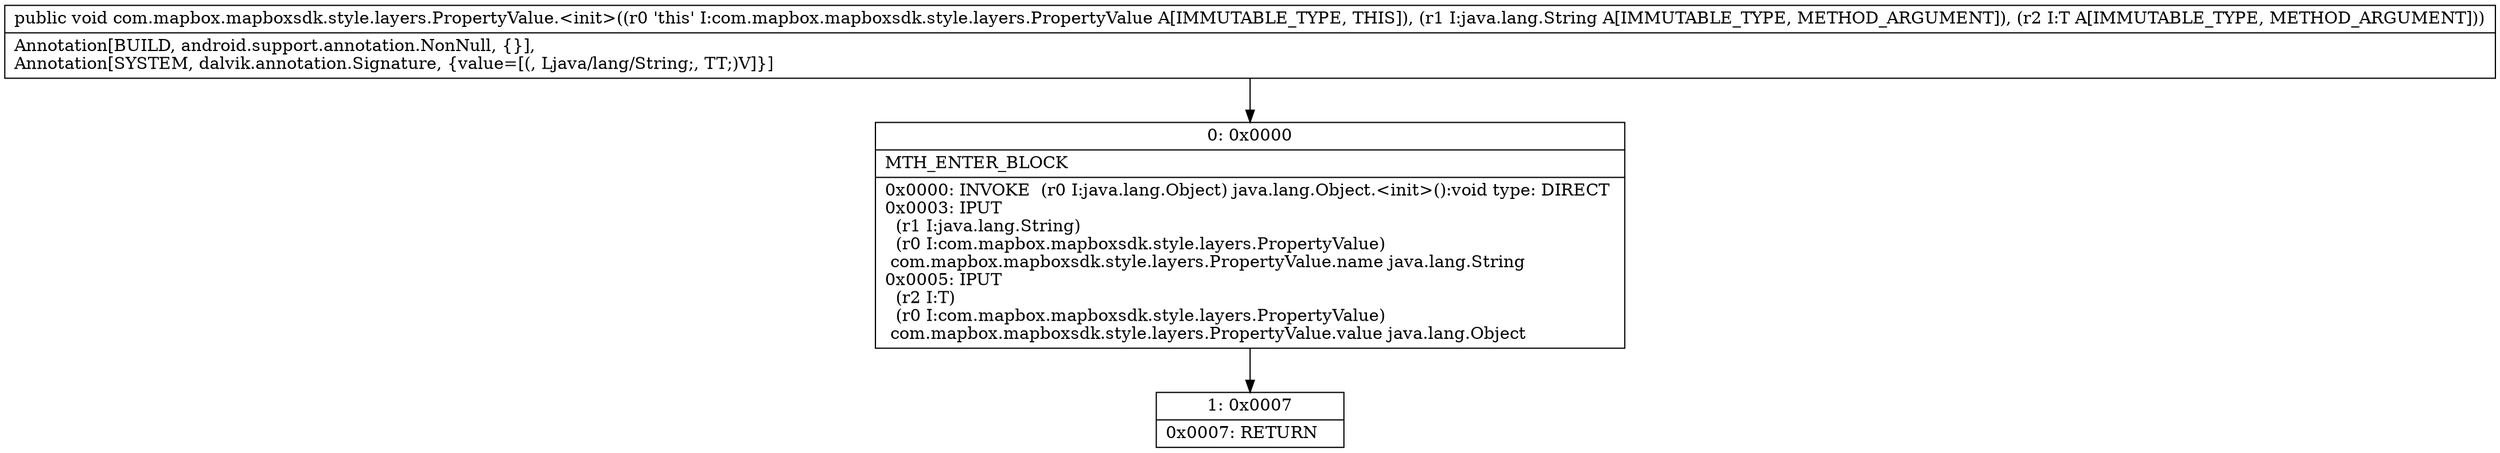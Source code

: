 digraph "CFG forcom.mapbox.mapboxsdk.style.layers.PropertyValue.\<init\>(Ljava\/lang\/String;Ljava\/lang\/Object;)V" {
Node_0 [shape=record,label="{0\:\ 0x0000|MTH_ENTER_BLOCK\l|0x0000: INVOKE  (r0 I:java.lang.Object) java.lang.Object.\<init\>():void type: DIRECT \l0x0003: IPUT  \l  (r1 I:java.lang.String)\l  (r0 I:com.mapbox.mapboxsdk.style.layers.PropertyValue)\l com.mapbox.mapboxsdk.style.layers.PropertyValue.name java.lang.String \l0x0005: IPUT  \l  (r2 I:T)\l  (r0 I:com.mapbox.mapboxsdk.style.layers.PropertyValue)\l com.mapbox.mapboxsdk.style.layers.PropertyValue.value java.lang.Object \l}"];
Node_1 [shape=record,label="{1\:\ 0x0007|0x0007: RETURN   \l}"];
MethodNode[shape=record,label="{public void com.mapbox.mapboxsdk.style.layers.PropertyValue.\<init\>((r0 'this' I:com.mapbox.mapboxsdk.style.layers.PropertyValue A[IMMUTABLE_TYPE, THIS]), (r1 I:java.lang.String A[IMMUTABLE_TYPE, METHOD_ARGUMENT]), (r2 I:T A[IMMUTABLE_TYPE, METHOD_ARGUMENT]))  | Annotation[BUILD, android.support.annotation.NonNull, \{\}], \lAnnotation[SYSTEM, dalvik.annotation.Signature, \{value=[(, Ljava\/lang\/String;, TT;)V]\}]\l}"];
MethodNode -> Node_0;
Node_0 -> Node_1;
}

